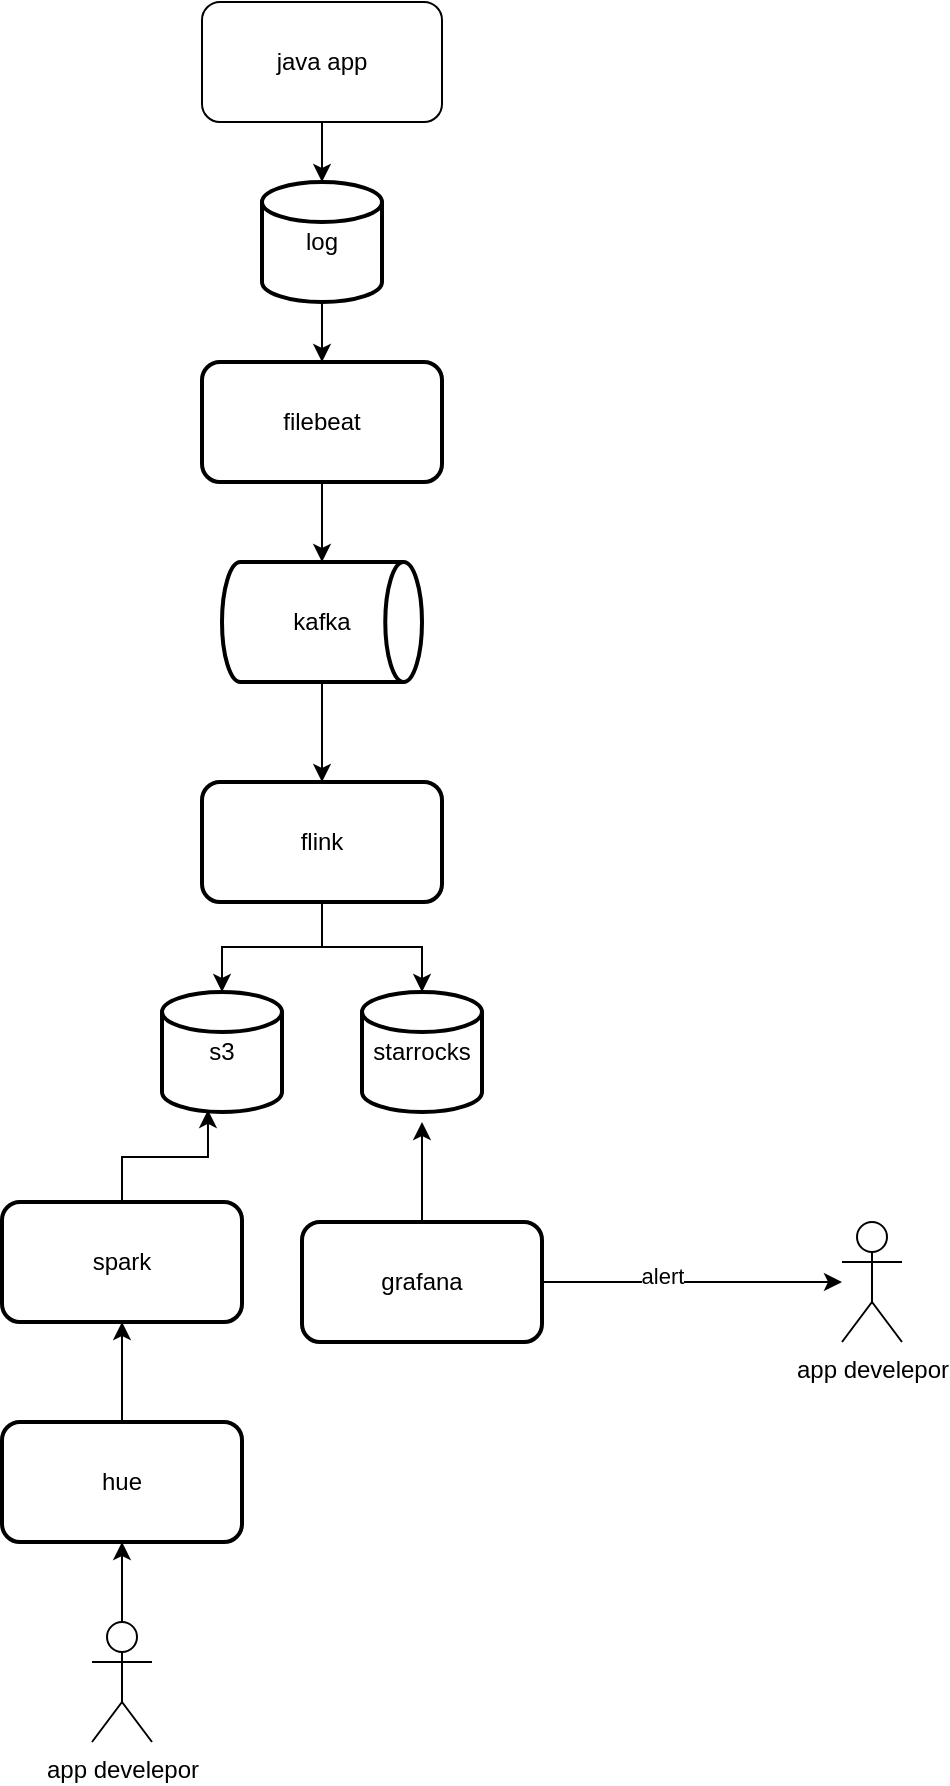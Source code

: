 <mxfile version="22.1.12" type="github">
  <diagram name="第 1 页" id="iY3DUh0zDoZpnochCmtl">
    <mxGraphModel dx="1774" dy="1004" grid="1" gridSize="10" guides="1" tooltips="1" connect="1" arrows="1" fold="1" page="1" pageScale="1" pageWidth="827" pageHeight="1169" math="0" shadow="0">
      <root>
        <mxCell id="0" />
        <mxCell id="1" parent="0" />
        <mxCell id="2wLt_yJum1R7UHl0aWXA-1" value="java app" style="rounded=1;whiteSpace=wrap;html=1;" vertex="1" parent="1">
          <mxGeometry x="210" y="30" width="120" height="60" as="geometry" />
        </mxCell>
        <mxCell id="2wLt_yJum1R7UHl0aWXA-8" value="" style="edgeStyle=orthogonalEdgeStyle;rounded=0;orthogonalLoop=1;jettySize=auto;html=1;" edge="1" parent="1" source="2wLt_yJum1R7UHl0aWXA-5" target="2wLt_yJum1R7UHl0aWXA-7">
          <mxGeometry relative="1" as="geometry" />
        </mxCell>
        <mxCell id="2wLt_yJum1R7UHl0aWXA-5" value="log" style="strokeWidth=2;html=1;shape=mxgraph.flowchart.database;whiteSpace=wrap;" vertex="1" parent="1">
          <mxGeometry x="240" y="120" width="60" height="60" as="geometry" />
        </mxCell>
        <mxCell id="2wLt_yJum1R7UHl0aWXA-6" style="edgeStyle=orthogonalEdgeStyle;rounded=0;orthogonalLoop=1;jettySize=auto;html=1;exitX=0.5;exitY=1;exitDx=0;exitDy=0;entryX=0.5;entryY=0;entryDx=0;entryDy=0;entryPerimeter=0;" edge="1" parent="1" source="2wLt_yJum1R7UHl0aWXA-1" target="2wLt_yJum1R7UHl0aWXA-5">
          <mxGeometry relative="1" as="geometry" />
        </mxCell>
        <mxCell id="2wLt_yJum1R7UHl0aWXA-7" value="filebeat" style="rounded=1;whiteSpace=wrap;html=1;strokeWidth=2;" vertex="1" parent="1">
          <mxGeometry x="210" y="210" width="120" height="60" as="geometry" />
        </mxCell>
        <mxCell id="2wLt_yJum1R7UHl0aWXA-13" style="edgeStyle=orthogonalEdgeStyle;rounded=0;orthogonalLoop=1;jettySize=auto;html=1;" edge="1" parent="1" source="2wLt_yJum1R7UHl0aWXA-9" target="2wLt_yJum1R7UHl0aWXA-12">
          <mxGeometry relative="1" as="geometry" />
        </mxCell>
        <mxCell id="2wLt_yJum1R7UHl0aWXA-9" value="kafka" style="strokeWidth=2;html=1;shape=mxgraph.flowchart.direct_data;whiteSpace=wrap;" vertex="1" parent="1">
          <mxGeometry x="220" y="310" width="100" height="60" as="geometry" />
        </mxCell>
        <mxCell id="2wLt_yJum1R7UHl0aWXA-11" style="edgeStyle=orthogonalEdgeStyle;rounded=0;orthogonalLoop=1;jettySize=auto;html=1;entryX=0.5;entryY=0;entryDx=0;entryDy=0;entryPerimeter=0;" edge="1" parent="1" source="2wLt_yJum1R7UHl0aWXA-7" target="2wLt_yJum1R7UHl0aWXA-9">
          <mxGeometry relative="1" as="geometry" />
        </mxCell>
        <mxCell id="2wLt_yJum1R7UHl0aWXA-15" style="edgeStyle=orthogonalEdgeStyle;rounded=0;orthogonalLoop=1;jettySize=auto;html=1;" edge="1" parent="1" source="2wLt_yJum1R7UHl0aWXA-12" target="2wLt_yJum1R7UHl0aWXA-14">
          <mxGeometry relative="1" as="geometry" />
        </mxCell>
        <mxCell id="2wLt_yJum1R7UHl0aWXA-12" value="flink" style="rounded=1;whiteSpace=wrap;html=1;strokeWidth=2;" vertex="1" parent="1">
          <mxGeometry x="210" y="420" width="120" height="60" as="geometry" />
        </mxCell>
        <mxCell id="2wLt_yJum1R7UHl0aWXA-14" value="s3" style="strokeWidth=2;html=1;shape=mxgraph.flowchart.database;whiteSpace=wrap;" vertex="1" parent="1">
          <mxGeometry x="190" y="525" width="60" height="60" as="geometry" />
        </mxCell>
        <mxCell id="2wLt_yJum1R7UHl0aWXA-16" value="spark" style="rounded=1;whiteSpace=wrap;html=1;strokeWidth=2;" vertex="1" parent="1">
          <mxGeometry x="110" y="630" width="120" height="60" as="geometry" />
        </mxCell>
        <mxCell id="2wLt_yJum1R7UHl0aWXA-17" value="starrocks" style="strokeWidth=2;html=1;shape=mxgraph.flowchart.database;whiteSpace=wrap;" vertex="1" parent="1">
          <mxGeometry x="290" y="525" width="60" height="60" as="geometry" />
        </mxCell>
        <mxCell id="2wLt_yJum1R7UHl0aWXA-18" style="edgeStyle=orthogonalEdgeStyle;rounded=0;orthogonalLoop=1;jettySize=auto;html=1;exitX=0.5;exitY=1;exitDx=0;exitDy=0;entryX=0.5;entryY=0;entryDx=0;entryDy=0;entryPerimeter=0;" edge="1" parent="1" source="2wLt_yJum1R7UHl0aWXA-12" target="2wLt_yJum1R7UHl0aWXA-17">
          <mxGeometry relative="1" as="geometry" />
        </mxCell>
        <mxCell id="2wLt_yJum1R7UHl0aWXA-19" style="edgeStyle=orthogonalEdgeStyle;rounded=0;orthogonalLoop=1;jettySize=auto;html=1;entryX=0.383;entryY=0.983;entryDx=0;entryDy=0;entryPerimeter=0;" edge="1" parent="1" source="2wLt_yJum1R7UHl0aWXA-16" target="2wLt_yJum1R7UHl0aWXA-14">
          <mxGeometry relative="1" as="geometry" />
        </mxCell>
        <mxCell id="2wLt_yJum1R7UHl0aWXA-22" style="edgeStyle=orthogonalEdgeStyle;rounded=0;orthogonalLoop=1;jettySize=auto;html=1;entryX=0.5;entryY=1;entryDx=0;entryDy=0;" edge="1" parent="1" source="2wLt_yJum1R7UHl0aWXA-21" target="2wLt_yJum1R7UHl0aWXA-16">
          <mxGeometry relative="1" as="geometry" />
        </mxCell>
        <mxCell id="2wLt_yJum1R7UHl0aWXA-21" value="hue" style="rounded=1;whiteSpace=wrap;html=1;strokeWidth=2;" vertex="1" parent="1">
          <mxGeometry x="110" y="740" width="120" height="60" as="geometry" />
        </mxCell>
        <mxCell id="2wLt_yJum1R7UHl0aWXA-26" style="edgeStyle=orthogonalEdgeStyle;rounded=0;orthogonalLoop=1;jettySize=auto;html=1;entryX=0.5;entryY=1;entryDx=0;entryDy=0;" edge="1" parent="1" source="2wLt_yJum1R7UHl0aWXA-23" target="2wLt_yJum1R7UHl0aWXA-21">
          <mxGeometry relative="1" as="geometry" />
        </mxCell>
        <mxCell id="2wLt_yJum1R7UHl0aWXA-23" value="app develepor" style="shape=umlActor;verticalLabelPosition=bottom;verticalAlign=top;html=1;" vertex="1" parent="1">
          <mxGeometry x="155" y="840" width="30" height="60" as="geometry" />
        </mxCell>
        <mxCell id="2wLt_yJum1R7UHl0aWXA-29" style="edgeStyle=orthogonalEdgeStyle;rounded=0;orthogonalLoop=1;jettySize=auto;html=1;" edge="1" parent="1" source="2wLt_yJum1R7UHl0aWXA-28">
          <mxGeometry relative="1" as="geometry">
            <mxPoint x="320" y="590" as="targetPoint" />
          </mxGeometry>
        </mxCell>
        <mxCell id="2wLt_yJum1R7UHl0aWXA-31" style="edgeStyle=orthogonalEdgeStyle;rounded=0;orthogonalLoop=1;jettySize=auto;html=1;" edge="1" parent="1" source="2wLt_yJum1R7UHl0aWXA-28" target="2wLt_yJum1R7UHl0aWXA-30">
          <mxGeometry relative="1" as="geometry" />
        </mxCell>
        <mxCell id="2wLt_yJum1R7UHl0aWXA-32" value="alert" style="edgeLabel;html=1;align=center;verticalAlign=middle;resizable=0;points=[];" vertex="1" connectable="0" parent="2wLt_yJum1R7UHl0aWXA-31">
          <mxGeometry x="-0.2" y="3" relative="1" as="geometry">
            <mxPoint as="offset" />
          </mxGeometry>
        </mxCell>
        <mxCell id="2wLt_yJum1R7UHl0aWXA-28" value="grafana" style="rounded=1;whiteSpace=wrap;html=1;strokeWidth=2;" vertex="1" parent="1">
          <mxGeometry x="260" y="640" width="120" height="60" as="geometry" />
        </mxCell>
        <mxCell id="2wLt_yJum1R7UHl0aWXA-30" value="app develepor" style="shape=umlActor;verticalLabelPosition=bottom;verticalAlign=top;html=1;" vertex="1" parent="1">
          <mxGeometry x="530" y="640" width="30" height="60" as="geometry" />
        </mxCell>
      </root>
    </mxGraphModel>
  </diagram>
</mxfile>

